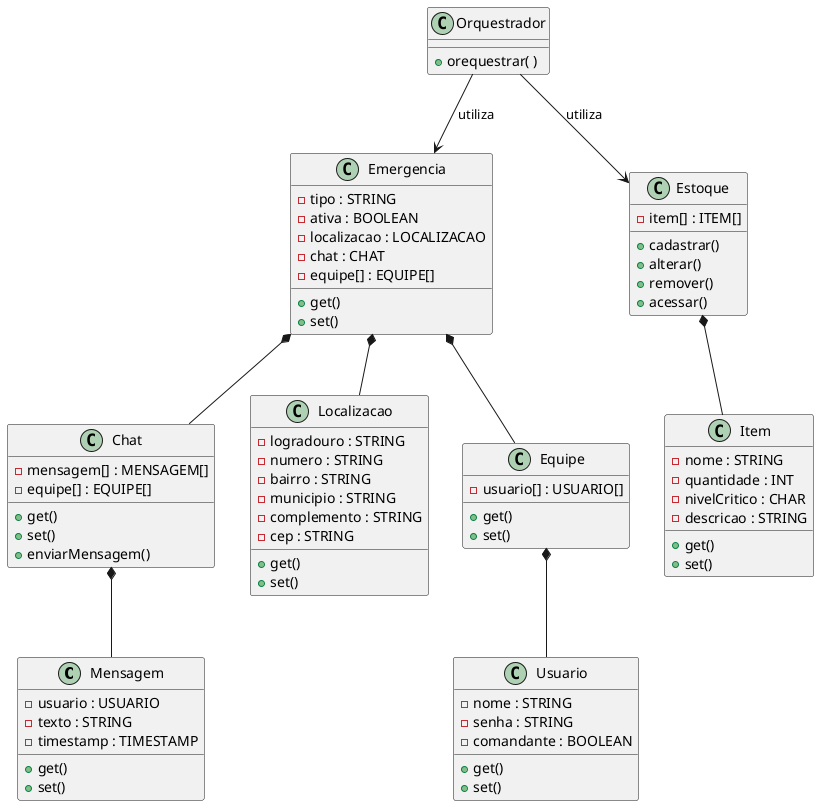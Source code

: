 @startuml

class Mensagem {
    - usuario : USUARIO
    - texto : STRING
    - timestamp : TIMESTAMP
    + get()
    + set()
}

class Chat {
    - mensagem[] : MENSAGEM[]
    - equipe[] : EQUIPE[]
    + get()
    + set()
    + enviarMensagem()
}

class Emergencia {
    - tipo : STRING
    - ativa : BOOLEAN
    - localizacao : LOCALIZACAO
    - chat : CHAT
    - equipe[] : EQUIPE[]
    + get()
    + set()
}

class Localizacao {
    - logradouro : STRING
    - numero : STRING
    - bairro : STRING
    - municipio : STRING 
    - complemento : STRING
    - cep : STRING 
    + get()
    + set()
}

class Estoque {
    - item[] : ITEM[]
    + cadastrar()
    + alterar()
    + remover()
    + acessar()
}

class Equipe {
    - usuario[] : USUARIO[]
    + get()
    + set()

}

class Item {
    - nome : STRING 
    - quantidade : INT 
    - nivelCritico : CHAR 
    - descricao : STRING
    + get()
    + set()
}

class Usuario {
    - nome : STRING
    - senha : STRING
    - comandante : BOOLEAN
    + get()
    + set()
}


class Orquestrador {
    + orequestrar( )
}

Orquestrador --> Estoque : utiliza
Orquestrador --> Emergencia : utiliza

Emergencia *-- Chat
Emergencia *-- Equipe
Emergencia *-- Localizacao
Estoque *-- Item
Equipe *-- Usuario
Chat *-- Mensagem

@enduml